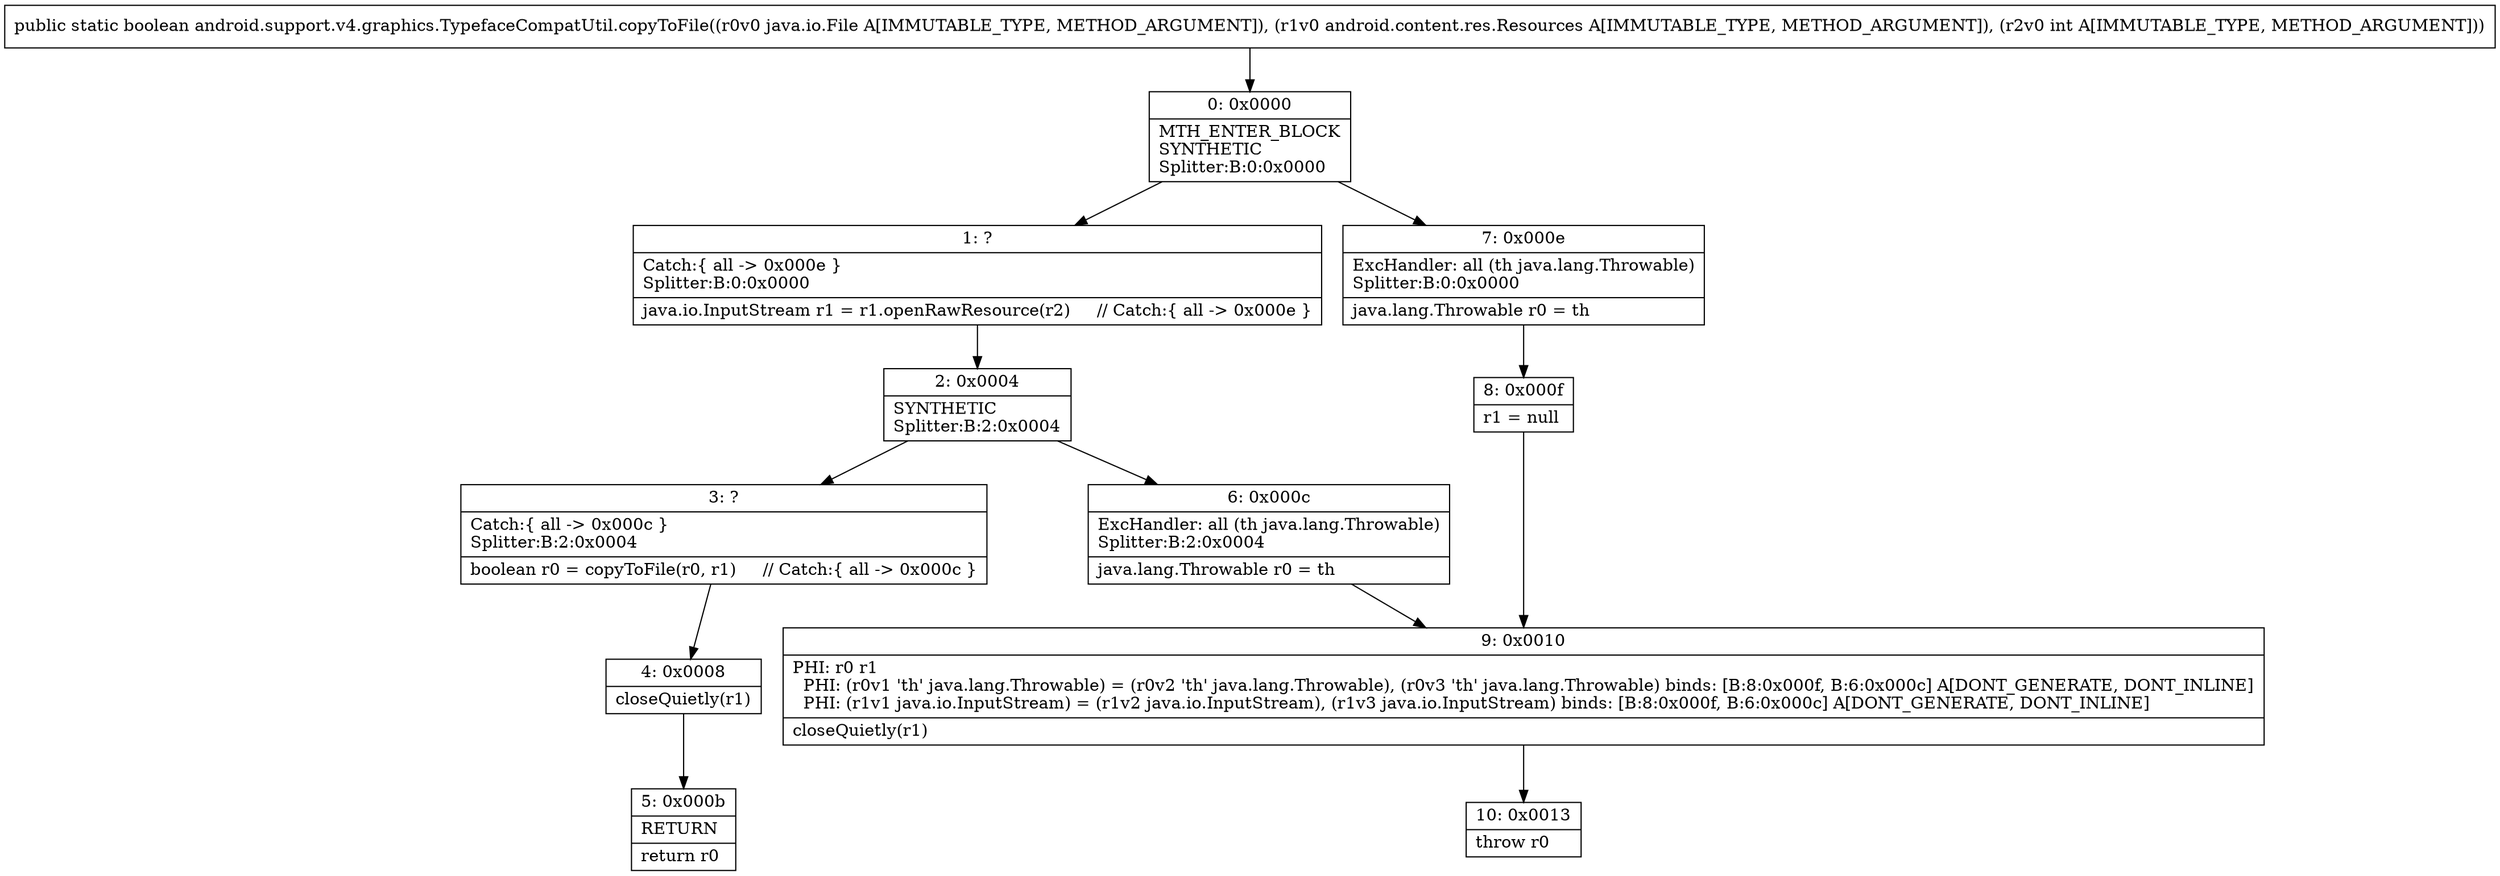 digraph "CFG forandroid.support.v4.graphics.TypefaceCompatUtil.copyToFile(Ljava\/io\/File;Landroid\/content\/res\/Resources;I)Z" {
Node_0 [shape=record,label="{0\:\ 0x0000|MTH_ENTER_BLOCK\lSYNTHETIC\lSplitter:B:0:0x0000\l}"];
Node_1 [shape=record,label="{1\:\ ?|Catch:\{ all \-\> 0x000e \}\lSplitter:B:0:0x0000\l|java.io.InputStream r1 = r1.openRawResource(r2)     \/\/ Catch:\{ all \-\> 0x000e \}\l}"];
Node_2 [shape=record,label="{2\:\ 0x0004|SYNTHETIC\lSplitter:B:2:0x0004\l}"];
Node_3 [shape=record,label="{3\:\ ?|Catch:\{ all \-\> 0x000c \}\lSplitter:B:2:0x0004\l|boolean r0 = copyToFile(r0, r1)     \/\/ Catch:\{ all \-\> 0x000c \}\l}"];
Node_4 [shape=record,label="{4\:\ 0x0008|closeQuietly(r1)\l}"];
Node_5 [shape=record,label="{5\:\ 0x000b|RETURN\l|return r0\l}"];
Node_6 [shape=record,label="{6\:\ 0x000c|ExcHandler: all (th java.lang.Throwable)\lSplitter:B:2:0x0004\l|java.lang.Throwable r0 = th\l}"];
Node_7 [shape=record,label="{7\:\ 0x000e|ExcHandler: all (th java.lang.Throwable)\lSplitter:B:0:0x0000\l|java.lang.Throwable r0 = th\l}"];
Node_8 [shape=record,label="{8\:\ 0x000f|r1 = null\l}"];
Node_9 [shape=record,label="{9\:\ 0x0010|PHI: r0 r1 \l  PHI: (r0v1 'th' java.lang.Throwable) = (r0v2 'th' java.lang.Throwable), (r0v3 'th' java.lang.Throwable) binds: [B:8:0x000f, B:6:0x000c] A[DONT_GENERATE, DONT_INLINE]\l  PHI: (r1v1 java.io.InputStream) = (r1v2 java.io.InputStream), (r1v3 java.io.InputStream) binds: [B:8:0x000f, B:6:0x000c] A[DONT_GENERATE, DONT_INLINE]\l|closeQuietly(r1)\l}"];
Node_10 [shape=record,label="{10\:\ 0x0013|throw r0\l}"];
MethodNode[shape=record,label="{public static boolean android.support.v4.graphics.TypefaceCompatUtil.copyToFile((r0v0 java.io.File A[IMMUTABLE_TYPE, METHOD_ARGUMENT]), (r1v0 android.content.res.Resources A[IMMUTABLE_TYPE, METHOD_ARGUMENT]), (r2v0 int A[IMMUTABLE_TYPE, METHOD_ARGUMENT])) }"];
MethodNode -> Node_0;
Node_0 -> Node_1;
Node_0 -> Node_7;
Node_1 -> Node_2;
Node_2 -> Node_3;
Node_2 -> Node_6;
Node_3 -> Node_4;
Node_4 -> Node_5;
Node_6 -> Node_9;
Node_7 -> Node_8;
Node_8 -> Node_9;
Node_9 -> Node_10;
}

